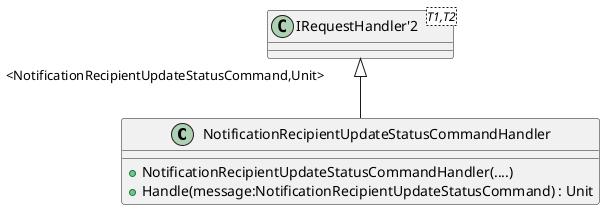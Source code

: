 @startuml
class NotificationRecipientUpdateStatusCommandHandler {
'    + NotificationRecipientUpdateStatusCommandHandler(notificationRecipientRepository:IGenericRepository<NotificationRecipient>, enumTypeItemRepository:IEnumTypeItemRepository, updateNotificationRecipientStatusValidator:IUpdateNotificationRecipientStatusValidator)
    + NotificationRecipientUpdateStatusCommandHandler(....)
    + Handle(message:NotificationRecipientUpdateStatusCommand) : Unit
}
class "IRequestHandler'2"<T1,T2> {
}
"IRequestHandler'2" "<NotificationRecipientUpdateStatusCommand,Unit>" <|-- NotificationRecipientUpdateStatusCommandHandler
@enduml
